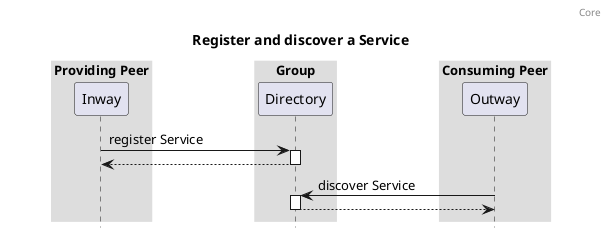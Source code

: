 @startuml

header: Core
title: Register and discover a Service

box "Providing Peer"
  participant "Inway" as inway
end box
box "Group"
  participant "Directory" as directory
end box
box "Consuming Peer"
  participant "Outway" as outway
end box
inway -> directory ++ : register Service
return
outway -> directory ++ : discover Service
return

skinparam sequenceBoxBorderColor #transparent
skinparam boxPadding 50
hide footbox
@enduml
